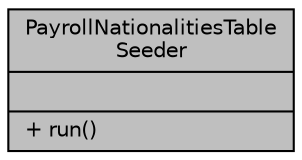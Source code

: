 digraph "PayrollNationalitiesTableSeeder"
{
 // LATEX_PDF_SIZE
  bgcolor="transparent";
  edge [fontname="Helvetica",fontsize="10",labelfontname="Helvetica",labelfontsize="10"];
  node [fontname="Helvetica",fontsize="10",shape=record];
  Node1 [label="{PayrollNationalitiesTable\lSeeder\n||+ run()\l}",height=0.2,width=0.4,color="black", fillcolor="grey75", style="filled", fontcolor="black",tooltip="Inicializar las nacionalidades."];
}
